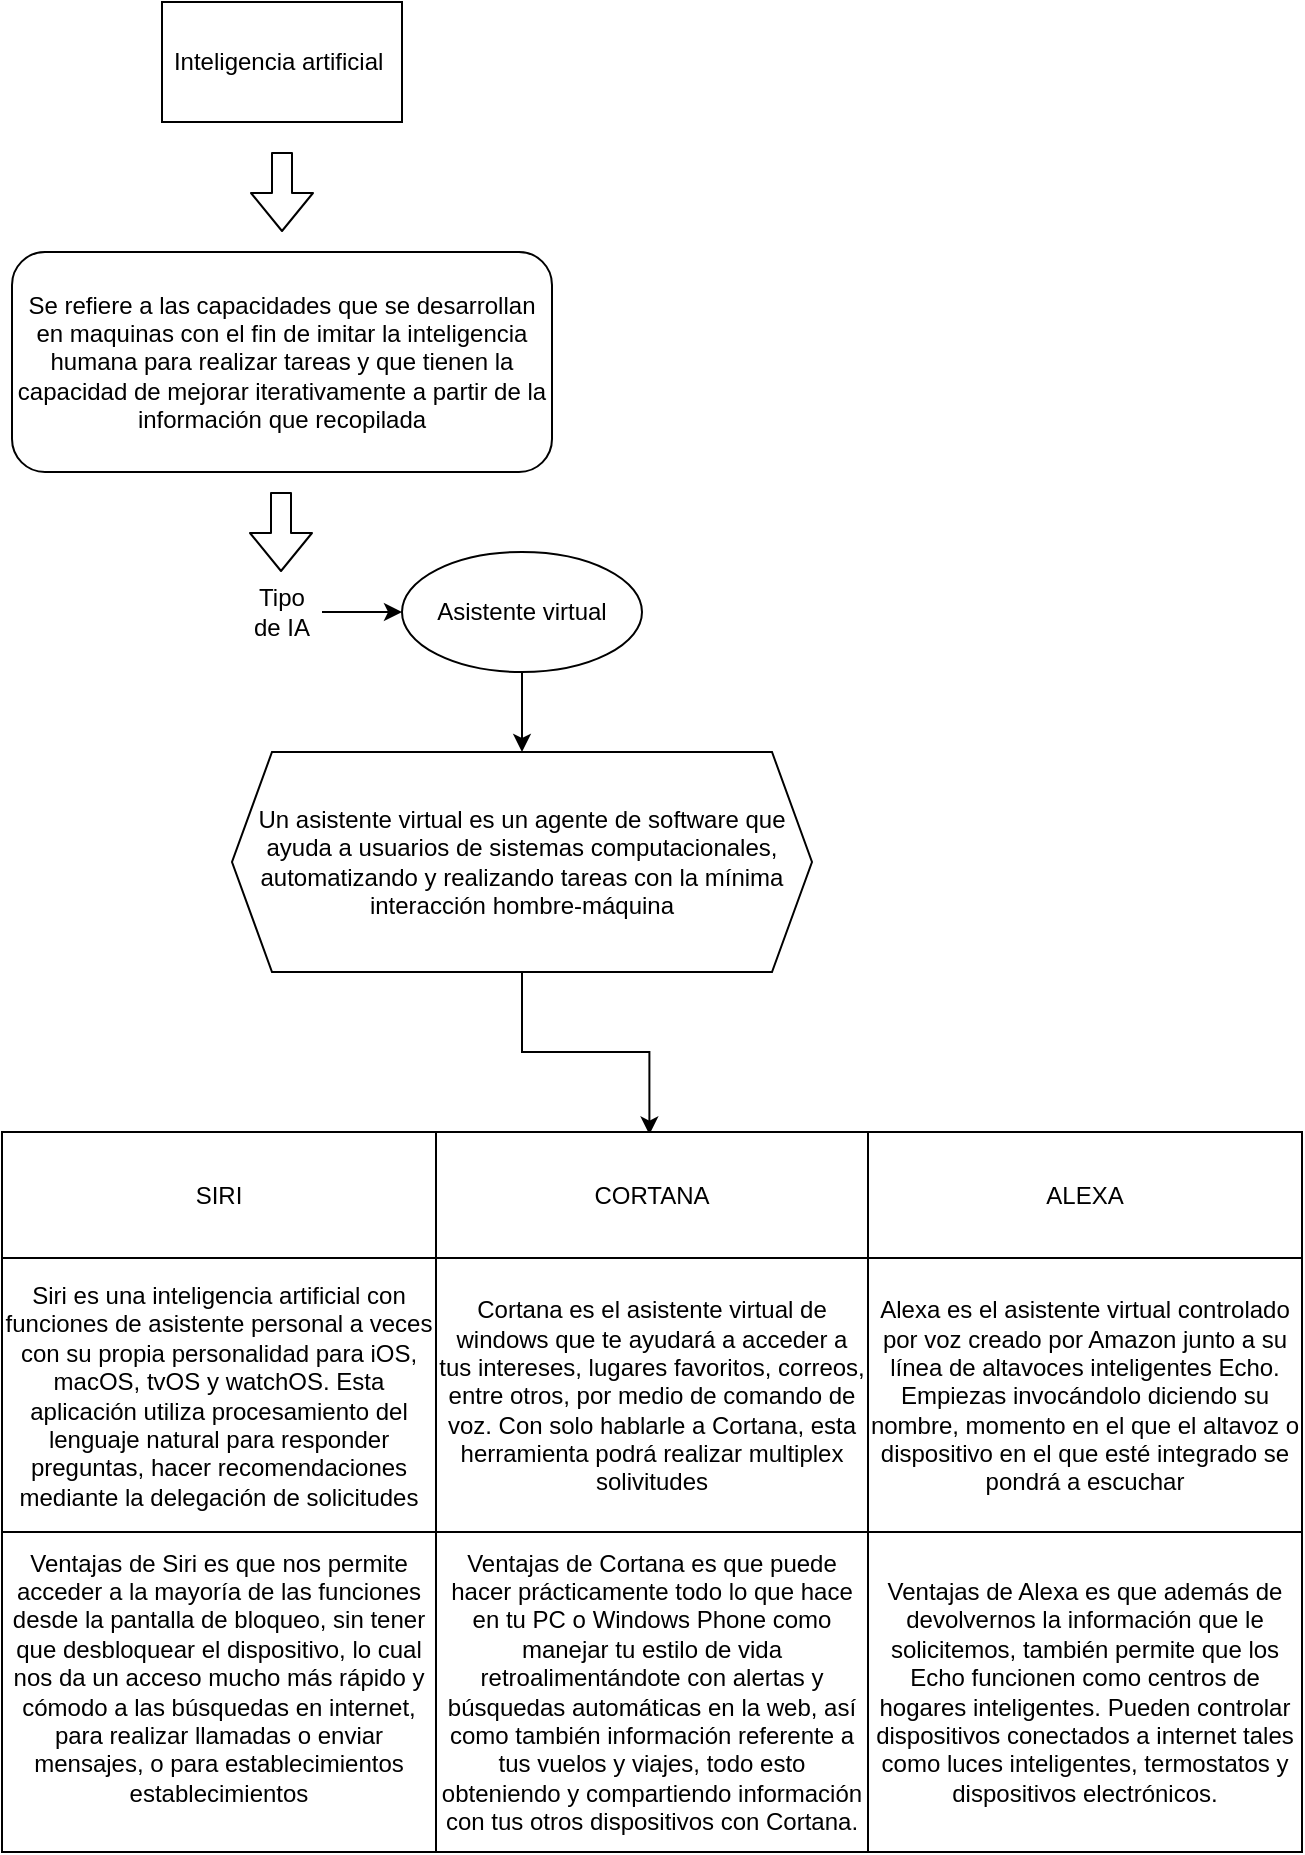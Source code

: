 <mxfile version="15.0.6" type="github">
  <diagram id="5cMehvwtnwYO3XpfyOlj" name="Page-1">
    <mxGraphModel dx="868" dy="450" grid="1" gridSize="10" guides="1" tooltips="1" connect="1" arrows="1" fold="1" page="1" pageScale="1" pageWidth="827" pageHeight="1169" math="0" shadow="0">
      <root>
        <mxCell id="0" />
        <mxCell id="1" parent="0" />
        <mxCell id="nC5VZsMFQ231EIK1uEML-1" value="Inteligencia artificial&amp;nbsp;" style="rounded=0;whiteSpace=wrap;html=1;" vertex="1" parent="1">
          <mxGeometry x="260" y="25" width="120" height="60" as="geometry" />
        </mxCell>
        <mxCell id="nC5VZsMFQ231EIK1uEML-2" value="Se refiere a las capacidades que se desarrollan en maquinas con el fin de imitar la inteligencia humana para realizar tareas y que tienen la capacidad de mejorar iterativamente a partir de la información que recopilada" style="rounded=1;whiteSpace=wrap;html=1;" vertex="1" parent="1">
          <mxGeometry x="185" y="150" width="270" height="110" as="geometry" />
        </mxCell>
        <mxCell id="nC5VZsMFQ231EIK1uEML-16" value="" style="edgeStyle=orthogonalEdgeStyle;rounded=0;orthogonalLoop=1;jettySize=auto;html=1;entryX=0.498;entryY=0.02;entryDx=0;entryDy=0;entryPerimeter=0;" edge="1" parent="1" source="nC5VZsMFQ231EIK1uEML-5" target="nC5VZsMFQ231EIK1uEML-20">
          <mxGeometry relative="1" as="geometry">
            <mxPoint x="440" y="615" as="targetPoint" />
            <Array as="points">
              <mxPoint x="440" y="550" />
              <mxPoint x="504" y="550" />
            </Array>
          </mxGeometry>
        </mxCell>
        <mxCell id="nC5VZsMFQ231EIK1uEML-5" value="Un asistente virtual es un agente de software que ayuda a usuarios de sistemas computacionales, automatizando y realizando tareas con la mínima interacción hombre-máquina" style="shape=hexagon;perimeter=hexagonPerimeter2;whiteSpace=wrap;html=1;fixedSize=1;" vertex="1" parent="1">
          <mxGeometry x="295" y="400" width="290" height="110" as="geometry" />
        </mxCell>
        <mxCell id="nC5VZsMFQ231EIK1uEML-7" value="" style="shape=flexArrow;endArrow=classic;html=1;" edge="1" parent="1">
          <mxGeometry width="50" height="50" relative="1" as="geometry">
            <mxPoint x="320" y="100" as="sourcePoint" />
            <mxPoint x="320" y="140" as="targetPoint" />
          </mxGeometry>
        </mxCell>
        <mxCell id="nC5VZsMFQ231EIK1uEML-8" value="" style="shape=flexArrow;endArrow=classic;html=1;" edge="1" parent="1">
          <mxGeometry width="50" height="50" relative="1" as="geometry">
            <mxPoint x="319.5" y="270" as="sourcePoint" />
            <mxPoint x="319.5" y="310" as="targetPoint" />
          </mxGeometry>
        </mxCell>
        <mxCell id="nC5VZsMFQ231EIK1uEML-11" value="" style="edgeStyle=orthogonalEdgeStyle;rounded=0;orthogonalLoop=1;jettySize=auto;html=1;" edge="1" parent="1" source="nC5VZsMFQ231EIK1uEML-9" target="nC5VZsMFQ231EIK1uEML-10">
          <mxGeometry relative="1" as="geometry" />
        </mxCell>
        <mxCell id="nC5VZsMFQ231EIK1uEML-9" value="Tipo de IA" style="text;html=1;strokeColor=none;fillColor=none;align=center;verticalAlign=middle;whiteSpace=wrap;rounded=0;" vertex="1" parent="1">
          <mxGeometry x="300" y="320" width="40" height="20" as="geometry" />
        </mxCell>
        <mxCell id="nC5VZsMFQ231EIK1uEML-12" value="" style="edgeStyle=orthogonalEdgeStyle;rounded=0;orthogonalLoop=1;jettySize=auto;html=1;" edge="1" parent="1" source="nC5VZsMFQ231EIK1uEML-10" target="nC5VZsMFQ231EIK1uEML-5">
          <mxGeometry relative="1" as="geometry" />
        </mxCell>
        <mxCell id="nC5VZsMFQ231EIK1uEML-10" value="&lt;span&gt;Asistente virtual&lt;/span&gt;" style="ellipse;whiteSpace=wrap;html=1;" vertex="1" parent="1">
          <mxGeometry x="380" y="300" width="120" height="60" as="geometry" />
        </mxCell>
        <mxCell id="nC5VZsMFQ231EIK1uEML-19" value="" style="shape=table;html=1;whiteSpace=wrap;startSize=0;container=1;collapsible=0;childLayout=tableLayout;" vertex="1" parent="1">
          <mxGeometry x="180" y="590" width="650" height="360" as="geometry" />
        </mxCell>
        <mxCell id="nC5VZsMFQ231EIK1uEML-20" value="" style="shape=partialRectangle;html=1;whiteSpace=wrap;collapsible=0;dropTarget=0;pointerEvents=0;fillColor=none;top=0;left=0;bottom=0;right=0;points=[[0,0.5],[1,0.5]];portConstraint=eastwest;" vertex="1" parent="nC5VZsMFQ231EIK1uEML-19">
          <mxGeometry width="650" height="63" as="geometry" />
        </mxCell>
        <mxCell id="nC5VZsMFQ231EIK1uEML-21" value="SIRI" style="shape=partialRectangle;html=1;whiteSpace=wrap;connectable=0;fillColor=none;top=0;left=0;bottom=0;right=0;overflow=hidden;pointerEvents=1;" vertex="1" parent="nC5VZsMFQ231EIK1uEML-20">
          <mxGeometry width="217" height="63" as="geometry" />
        </mxCell>
        <mxCell id="nC5VZsMFQ231EIK1uEML-22" value="CORTANA" style="shape=partialRectangle;html=1;whiteSpace=wrap;connectable=0;fillColor=none;top=0;left=0;bottom=0;right=0;overflow=hidden;pointerEvents=1;" vertex="1" parent="nC5VZsMFQ231EIK1uEML-20">
          <mxGeometry x="217" width="216" height="63" as="geometry" />
        </mxCell>
        <mxCell id="nC5VZsMFQ231EIK1uEML-23" value="ALEXA" style="shape=partialRectangle;html=1;whiteSpace=wrap;connectable=0;fillColor=none;top=0;left=0;bottom=0;right=0;overflow=hidden;pointerEvents=1;" vertex="1" parent="nC5VZsMFQ231EIK1uEML-20">
          <mxGeometry x="433" width="217" height="63" as="geometry" />
        </mxCell>
        <mxCell id="nC5VZsMFQ231EIK1uEML-24" value="" style="shape=partialRectangle;html=1;whiteSpace=wrap;collapsible=0;dropTarget=0;pointerEvents=0;fillColor=none;top=0;left=0;bottom=0;right=0;points=[[0,0.5],[1,0.5]];portConstraint=eastwest;" vertex="1" parent="nC5VZsMFQ231EIK1uEML-19">
          <mxGeometry y="63" width="650" height="137" as="geometry" />
        </mxCell>
        <mxCell id="nC5VZsMFQ231EIK1uEML-25" value="Siri es una inteligencia artificial con funciones de asistente personal a veces con su propia personalidad para iOS, macOS, tvOS y watchOS. Esta aplicación utiliza procesamiento del lenguaje natural para responder preguntas, hacer recomendaciones mediante la delegación de solicitudes" style="shape=partialRectangle;html=1;whiteSpace=wrap;connectable=0;fillColor=none;top=0;left=0;bottom=0;right=0;overflow=hidden;pointerEvents=1;" vertex="1" parent="nC5VZsMFQ231EIK1uEML-24">
          <mxGeometry width="217" height="137" as="geometry" />
        </mxCell>
        <mxCell id="nC5VZsMFQ231EIK1uEML-26" value="&lt;font style=&quot;vertical-align: inherit&quot;&gt;&lt;font style=&quot;vertical-align: inherit&quot;&gt;Cortana es el asistente virtual de windows&amp;nbsp;que te ayudará a acceder a tus intereses, lugares favoritos, correos, entre otros, por medio de comando de voz. Con solo hablarle a Cortana, esta herramienta podrá realizar multiplex solivitudes&lt;/font&gt;&lt;/font&gt;" style="shape=partialRectangle;html=1;whiteSpace=wrap;connectable=0;fillColor=none;top=0;left=0;bottom=0;right=0;overflow=hidden;pointerEvents=1;" vertex="1" parent="nC5VZsMFQ231EIK1uEML-24">
          <mxGeometry x="217" width="216" height="137" as="geometry" />
        </mxCell>
        <mxCell id="nC5VZsMFQ231EIK1uEML-27" value="&lt;font style=&quot;vertical-align: inherit&quot;&gt;&lt;font style=&quot;vertical-align: inherit&quot;&gt;Alexa es el asistente virtual controlado por voz creado por Amazon junto a su línea de altavoces inteligentes Echo. Empiezas invocándolo diciendo su nombre, momento en el que el altavoz o dispositivo en el que esté integrado se pondrá a escuchar&lt;/font&gt;&lt;/font&gt;" style="shape=partialRectangle;html=1;whiteSpace=wrap;connectable=0;fillColor=none;top=0;left=0;bottom=0;right=0;overflow=hidden;pointerEvents=1;" vertex="1" parent="nC5VZsMFQ231EIK1uEML-24">
          <mxGeometry x="433" width="217" height="137" as="geometry" />
        </mxCell>
        <mxCell id="nC5VZsMFQ231EIK1uEML-28" value="" style="shape=partialRectangle;html=1;whiteSpace=wrap;collapsible=0;dropTarget=0;pointerEvents=0;fillColor=none;top=0;left=0;bottom=0;right=0;points=[[0,0.5],[1,0.5]];portConstraint=eastwest;" vertex="1" parent="nC5VZsMFQ231EIK1uEML-19">
          <mxGeometry y="200" width="650" height="160" as="geometry" />
        </mxCell>
        <mxCell id="nC5VZsMFQ231EIK1uEML-29" value="&lt;font style=&quot;vertical-align: inherit&quot;&gt;&lt;font style=&quot;vertical-align: inherit&quot;&gt;&lt;font style=&quot;vertical-align: inherit&quot;&gt;&lt;font style=&quot;vertical-align: inherit&quot;&gt;&lt;font style=&quot;vertical-align: inherit&quot;&gt;&lt;font style=&quot;vertical-align: inherit&quot;&gt;Ventajas de Siri es que nos permite acceder a la mayoría de las funciones desde la pantalla de bloqueo, sin tener que desbloquear el dispositivo, lo cual nos da un acceso mucho más rápido y cómodo a las búsquedas en internet, para realizar llamadas o enviar mensajes, o para establecimientos establecimientos&lt;/font&gt;&lt;/font&gt;&lt;br&gt;&amp;nbsp;&lt;/font&gt;&lt;/font&gt;&lt;/font&gt;&lt;/font&gt;" style="shape=partialRectangle;html=1;whiteSpace=wrap;connectable=0;fillColor=none;top=0;left=0;bottom=0;right=0;overflow=hidden;pointerEvents=1;" vertex="1" parent="nC5VZsMFQ231EIK1uEML-28">
          <mxGeometry width="217" height="160" as="geometry" />
        </mxCell>
        <mxCell id="nC5VZsMFQ231EIK1uEML-30" value="&lt;font style=&quot;vertical-align: inherit&quot;&gt;&lt;font style=&quot;vertical-align: inherit&quot;&gt;&lt;font style=&quot;vertical-align: inherit&quot;&gt;&lt;font style=&quot;vertical-align: inherit&quot;&gt;Ventajas de Cortana es que puede hacer prácticamente todo lo que hace en tu PC o Windows Phone como manejar tu estilo de vida retroalimentándote con alertas y búsquedas automáticas en la web, así como también información referente a tus vuelos y viajes, todo esto obteniendo y compartiendo información con tus otros dispositivos con Cortana.&lt;/font&gt;&lt;/font&gt;&lt;/font&gt;&lt;/font&gt;" style="shape=partialRectangle;html=1;whiteSpace=wrap;connectable=0;fillColor=none;top=0;left=0;bottom=0;right=0;overflow=hidden;pointerEvents=1;" vertex="1" parent="nC5VZsMFQ231EIK1uEML-28">
          <mxGeometry x="217" width="216" height="160" as="geometry" />
        </mxCell>
        <mxCell id="nC5VZsMFQ231EIK1uEML-31" value="&lt;font style=&quot;vertical-align: inherit&quot;&gt;&lt;font style=&quot;vertical-align: inherit&quot;&gt;Ventajas de Alexa es que&amp;nbsp;además de devolvernos la información que le solicitemos, también permite que los Echo funcionen como centros de hogares inteligentes. Pueden controlar dispositivos conectados a internet tales como luces inteligentes, termostatos y dispositivos electrónicos.&lt;/font&gt;&lt;/font&gt;" style="shape=partialRectangle;html=1;whiteSpace=wrap;connectable=0;fillColor=none;top=0;left=0;bottom=0;right=0;overflow=hidden;pointerEvents=1;" vertex="1" parent="nC5VZsMFQ231EIK1uEML-28">
          <mxGeometry x="433" width="217" height="160" as="geometry" />
        </mxCell>
      </root>
    </mxGraphModel>
  </diagram>
</mxfile>

